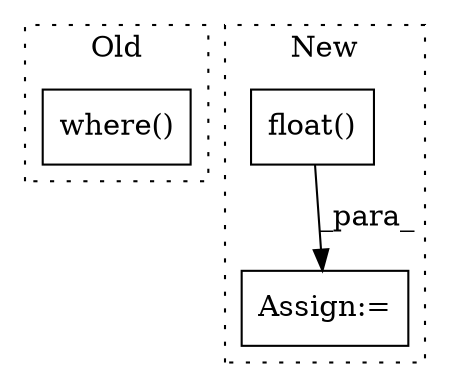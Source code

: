 digraph G {
subgraph cluster0 {
1 [label="where()" a="75" s="3252,3306" l="12,1" shape="box"];
label = "Old";
style="dotted";
}
subgraph cluster1 {
2 [label="float()" a="75" s="3185" l="20" shape="box"];
3 [label="Assign:=" a="68" s="3182" l="3" shape="box"];
label = "New";
style="dotted";
}
2 -> 3 [label="_para_"];
}